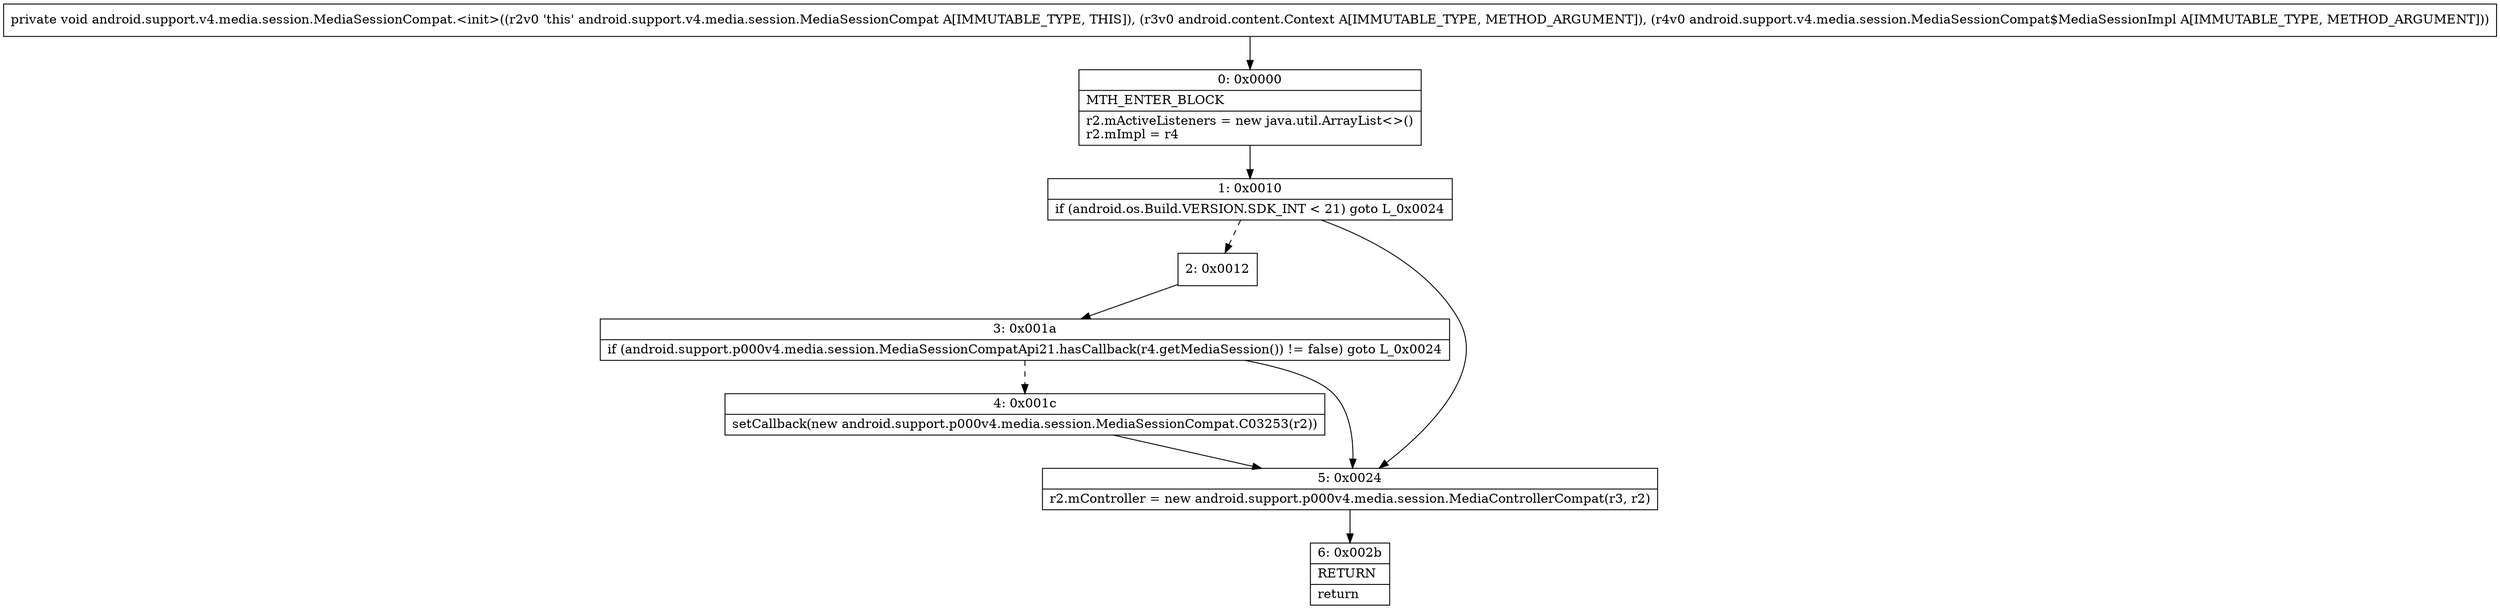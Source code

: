 digraph "CFG forandroid.support.v4.media.session.MediaSessionCompat.\<init\>(Landroid\/content\/Context;Landroid\/support\/v4\/media\/session\/MediaSessionCompat$MediaSessionImpl;)V" {
Node_0 [shape=record,label="{0\:\ 0x0000|MTH_ENTER_BLOCK\l|r2.mActiveListeners = new java.util.ArrayList\<\>()\lr2.mImpl = r4\l}"];
Node_1 [shape=record,label="{1\:\ 0x0010|if (android.os.Build.VERSION.SDK_INT \< 21) goto L_0x0024\l}"];
Node_2 [shape=record,label="{2\:\ 0x0012}"];
Node_3 [shape=record,label="{3\:\ 0x001a|if (android.support.p000v4.media.session.MediaSessionCompatApi21.hasCallback(r4.getMediaSession()) != false) goto L_0x0024\l}"];
Node_4 [shape=record,label="{4\:\ 0x001c|setCallback(new android.support.p000v4.media.session.MediaSessionCompat.C03253(r2))\l}"];
Node_5 [shape=record,label="{5\:\ 0x0024|r2.mController = new android.support.p000v4.media.session.MediaControllerCompat(r3, r2)\l}"];
Node_6 [shape=record,label="{6\:\ 0x002b|RETURN\l|return\l}"];
MethodNode[shape=record,label="{private void android.support.v4.media.session.MediaSessionCompat.\<init\>((r2v0 'this' android.support.v4.media.session.MediaSessionCompat A[IMMUTABLE_TYPE, THIS]), (r3v0 android.content.Context A[IMMUTABLE_TYPE, METHOD_ARGUMENT]), (r4v0 android.support.v4.media.session.MediaSessionCompat$MediaSessionImpl A[IMMUTABLE_TYPE, METHOD_ARGUMENT])) }"];
MethodNode -> Node_0;
Node_0 -> Node_1;
Node_1 -> Node_2[style=dashed];
Node_1 -> Node_5;
Node_2 -> Node_3;
Node_3 -> Node_4[style=dashed];
Node_3 -> Node_5;
Node_4 -> Node_5;
Node_5 -> Node_6;
}

